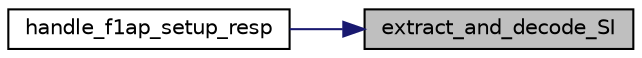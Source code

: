 digraph "extract_and_decode_SI"
{
 // LATEX_PDF_SIZE
  edge [fontname="Helvetica",fontsize="10",labelfontname="Helvetica",labelfontsize="10"];
  node [fontname="Helvetica",fontsize="10",shape=record];
  rankdir="RL";
  Node1 [label="extract_and_decode_SI",height=0.2,width=0.4,color="black", fillcolor="grey75", style="filled", fontcolor="black",tooltip=" "];
  Node1 -> Node2 [dir="back",color="midnightblue",fontsize="10",style="solid",fontname="Helvetica"];
  Node2 [label="handle_f1ap_setup_resp",height=0.2,width=0.4,color="black", fillcolor="white", style="filled",URL="$group____enb__app.html#ga38c2de0146be2143ded8a231703158ad",tooltip=" "];
}
